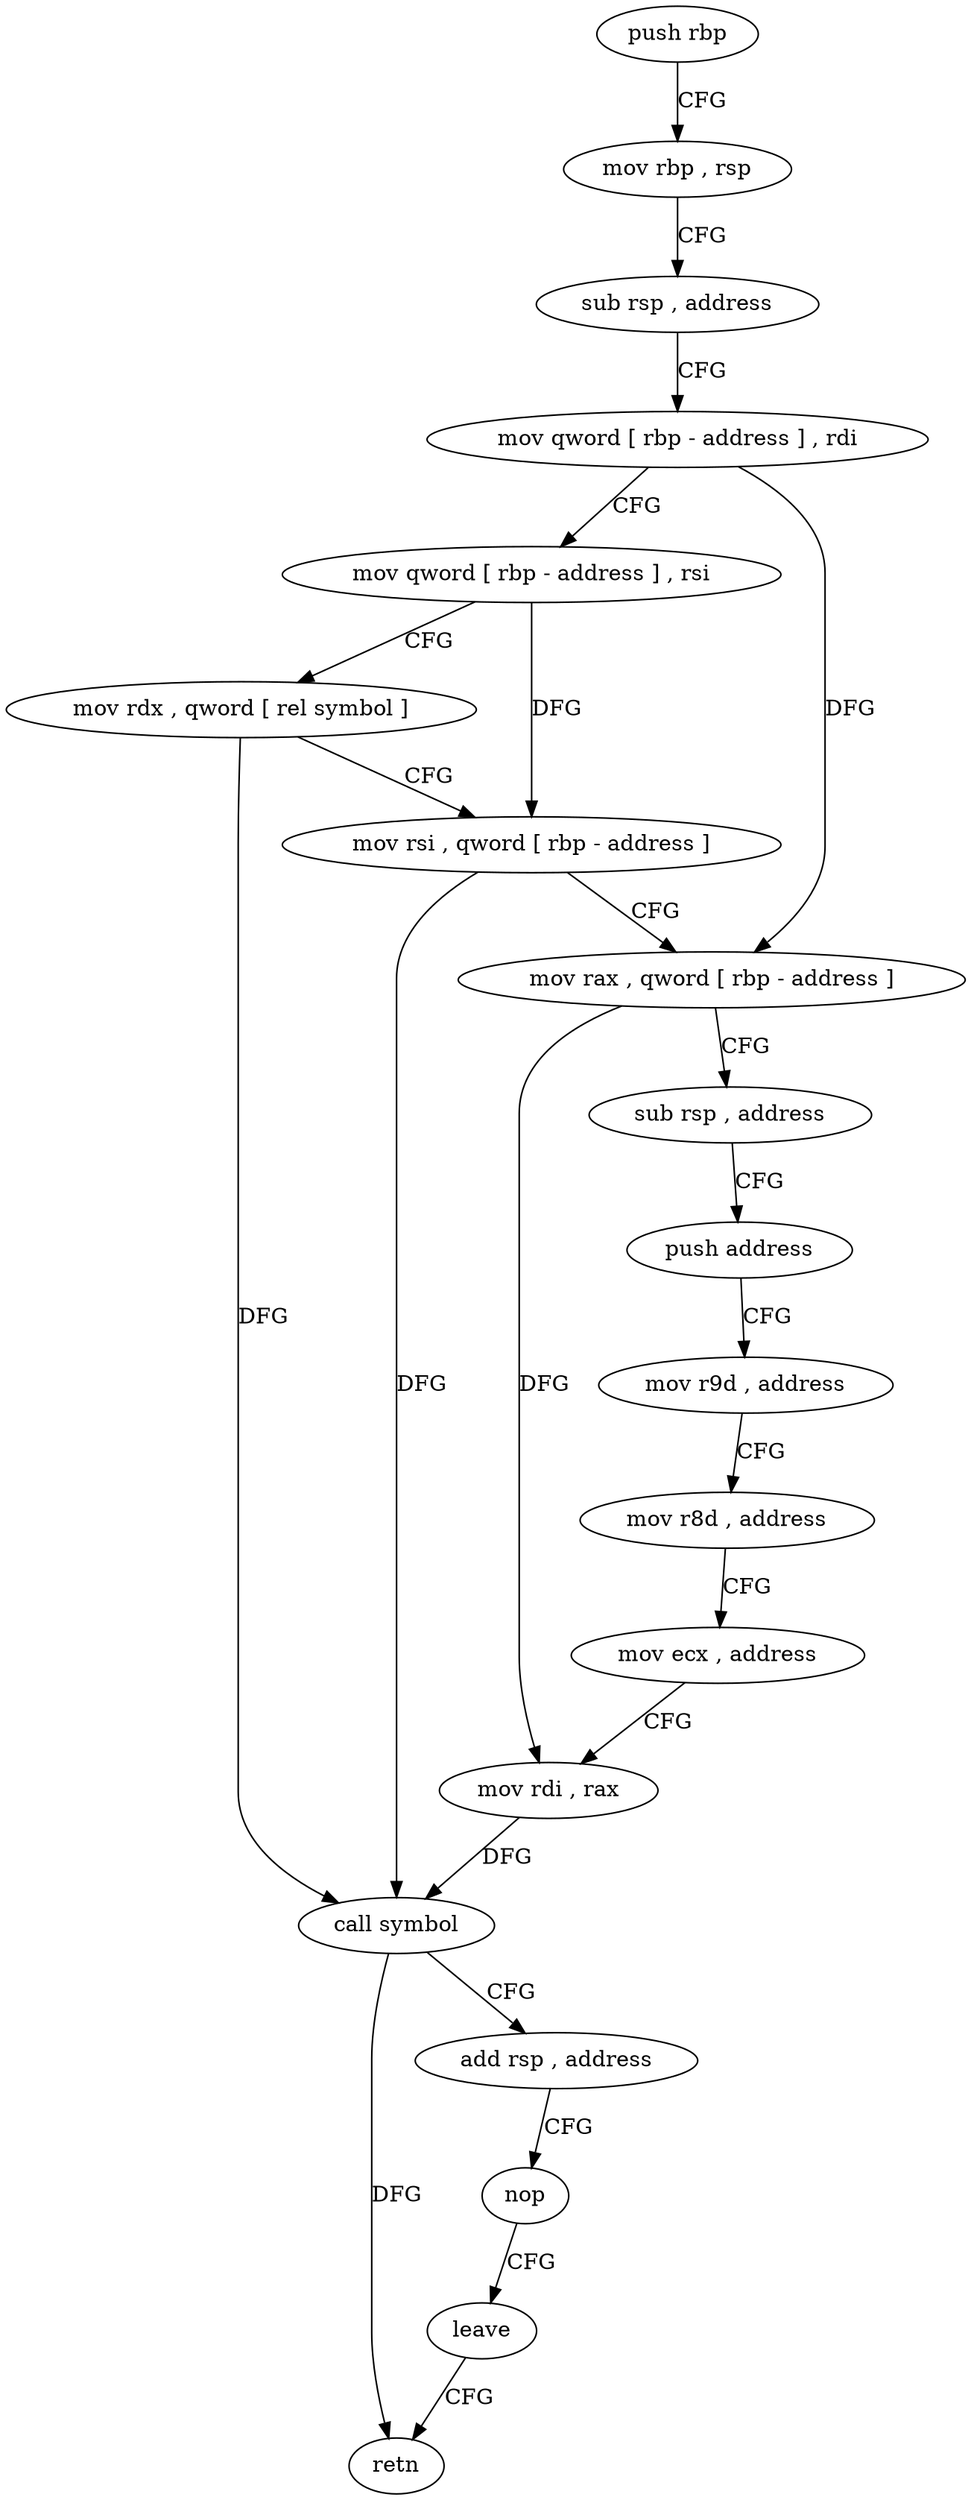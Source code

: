 digraph "func" {
"4275442" [label = "push rbp" ]
"4275443" [label = "mov rbp , rsp" ]
"4275446" [label = "sub rsp , address" ]
"4275450" [label = "mov qword [ rbp - address ] , rdi" ]
"4275454" [label = "mov qword [ rbp - address ] , rsi" ]
"4275458" [label = "mov rdx , qword [ rel symbol ]" ]
"4275465" [label = "mov rsi , qword [ rbp - address ]" ]
"4275469" [label = "mov rax , qword [ rbp - address ]" ]
"4275473" [label = "sub rsp , address" ]
"4275477" [label = "push address" ]
"4275479" [label = "mov r9d , address" ]
"4275485" [label = "mov r8d , address" ]
"4275491" [label = "mov ecx , address" ]
"4275496" [label = "mov rdi , rax" ]
"4275499" [label = "call symbol" ]
"4275504" [label = "add rsp , address" ]
"4275508" [label = "nop" ]
"4275509" [label = "leave" ]
"4275510" [label = "retn" ]
"4275442" -> "4275443" [ label = "CFG" ]
"4275443" -> "4275446" [ label = "CFG" ]
"4275446" -> "4275450" [ label = "CFG" ]
"4275450" -> "4275454" [ label = "CFG" ]
"4275450" -> "4275469" [ label = "DFG" ]
"4275454" -> "4275458" [ label = "CFG" ]
"4275454" -> "4275465" [ label = "DFG" ]
"4275458" -> "4275465" [ label = "CFG" ]
"4275458" -> "4275499" [ label = "DFG" ]
"4275465" -> "4275469" [ label = "CFG" ]
"4275465" -> "4275499" [ label = "DFG" ]
"4275469" -> "4275473" [ label = "CFG" ]
"4275469" -> "4275496" [ label = "DFG" ]
"4275473" -> "4275477" [ label = "CFG" ]
"4275477" -> "4275479" [ label = "CFG" ]
"4275479" -> "4275485" [ label = "CFG" ]
"4275485" -> "4275491" [ label = "CFG" ]
"4275491" -> "4275496" [ label = "CFG" ]
"4275496" -> "4275499" [ label = "DFG" ]
"4275499" -> "4275504" [ label = "CFG" ]
"4275499" -> "4275510" [ label = "DFG" ]
"4275504" -> "4275508" [ label = "CFG" ]
"4275508" -> "4275509" [ label = "CFG" ]
"4275509" -> "4275510" [ label = "CFG" ]
}
